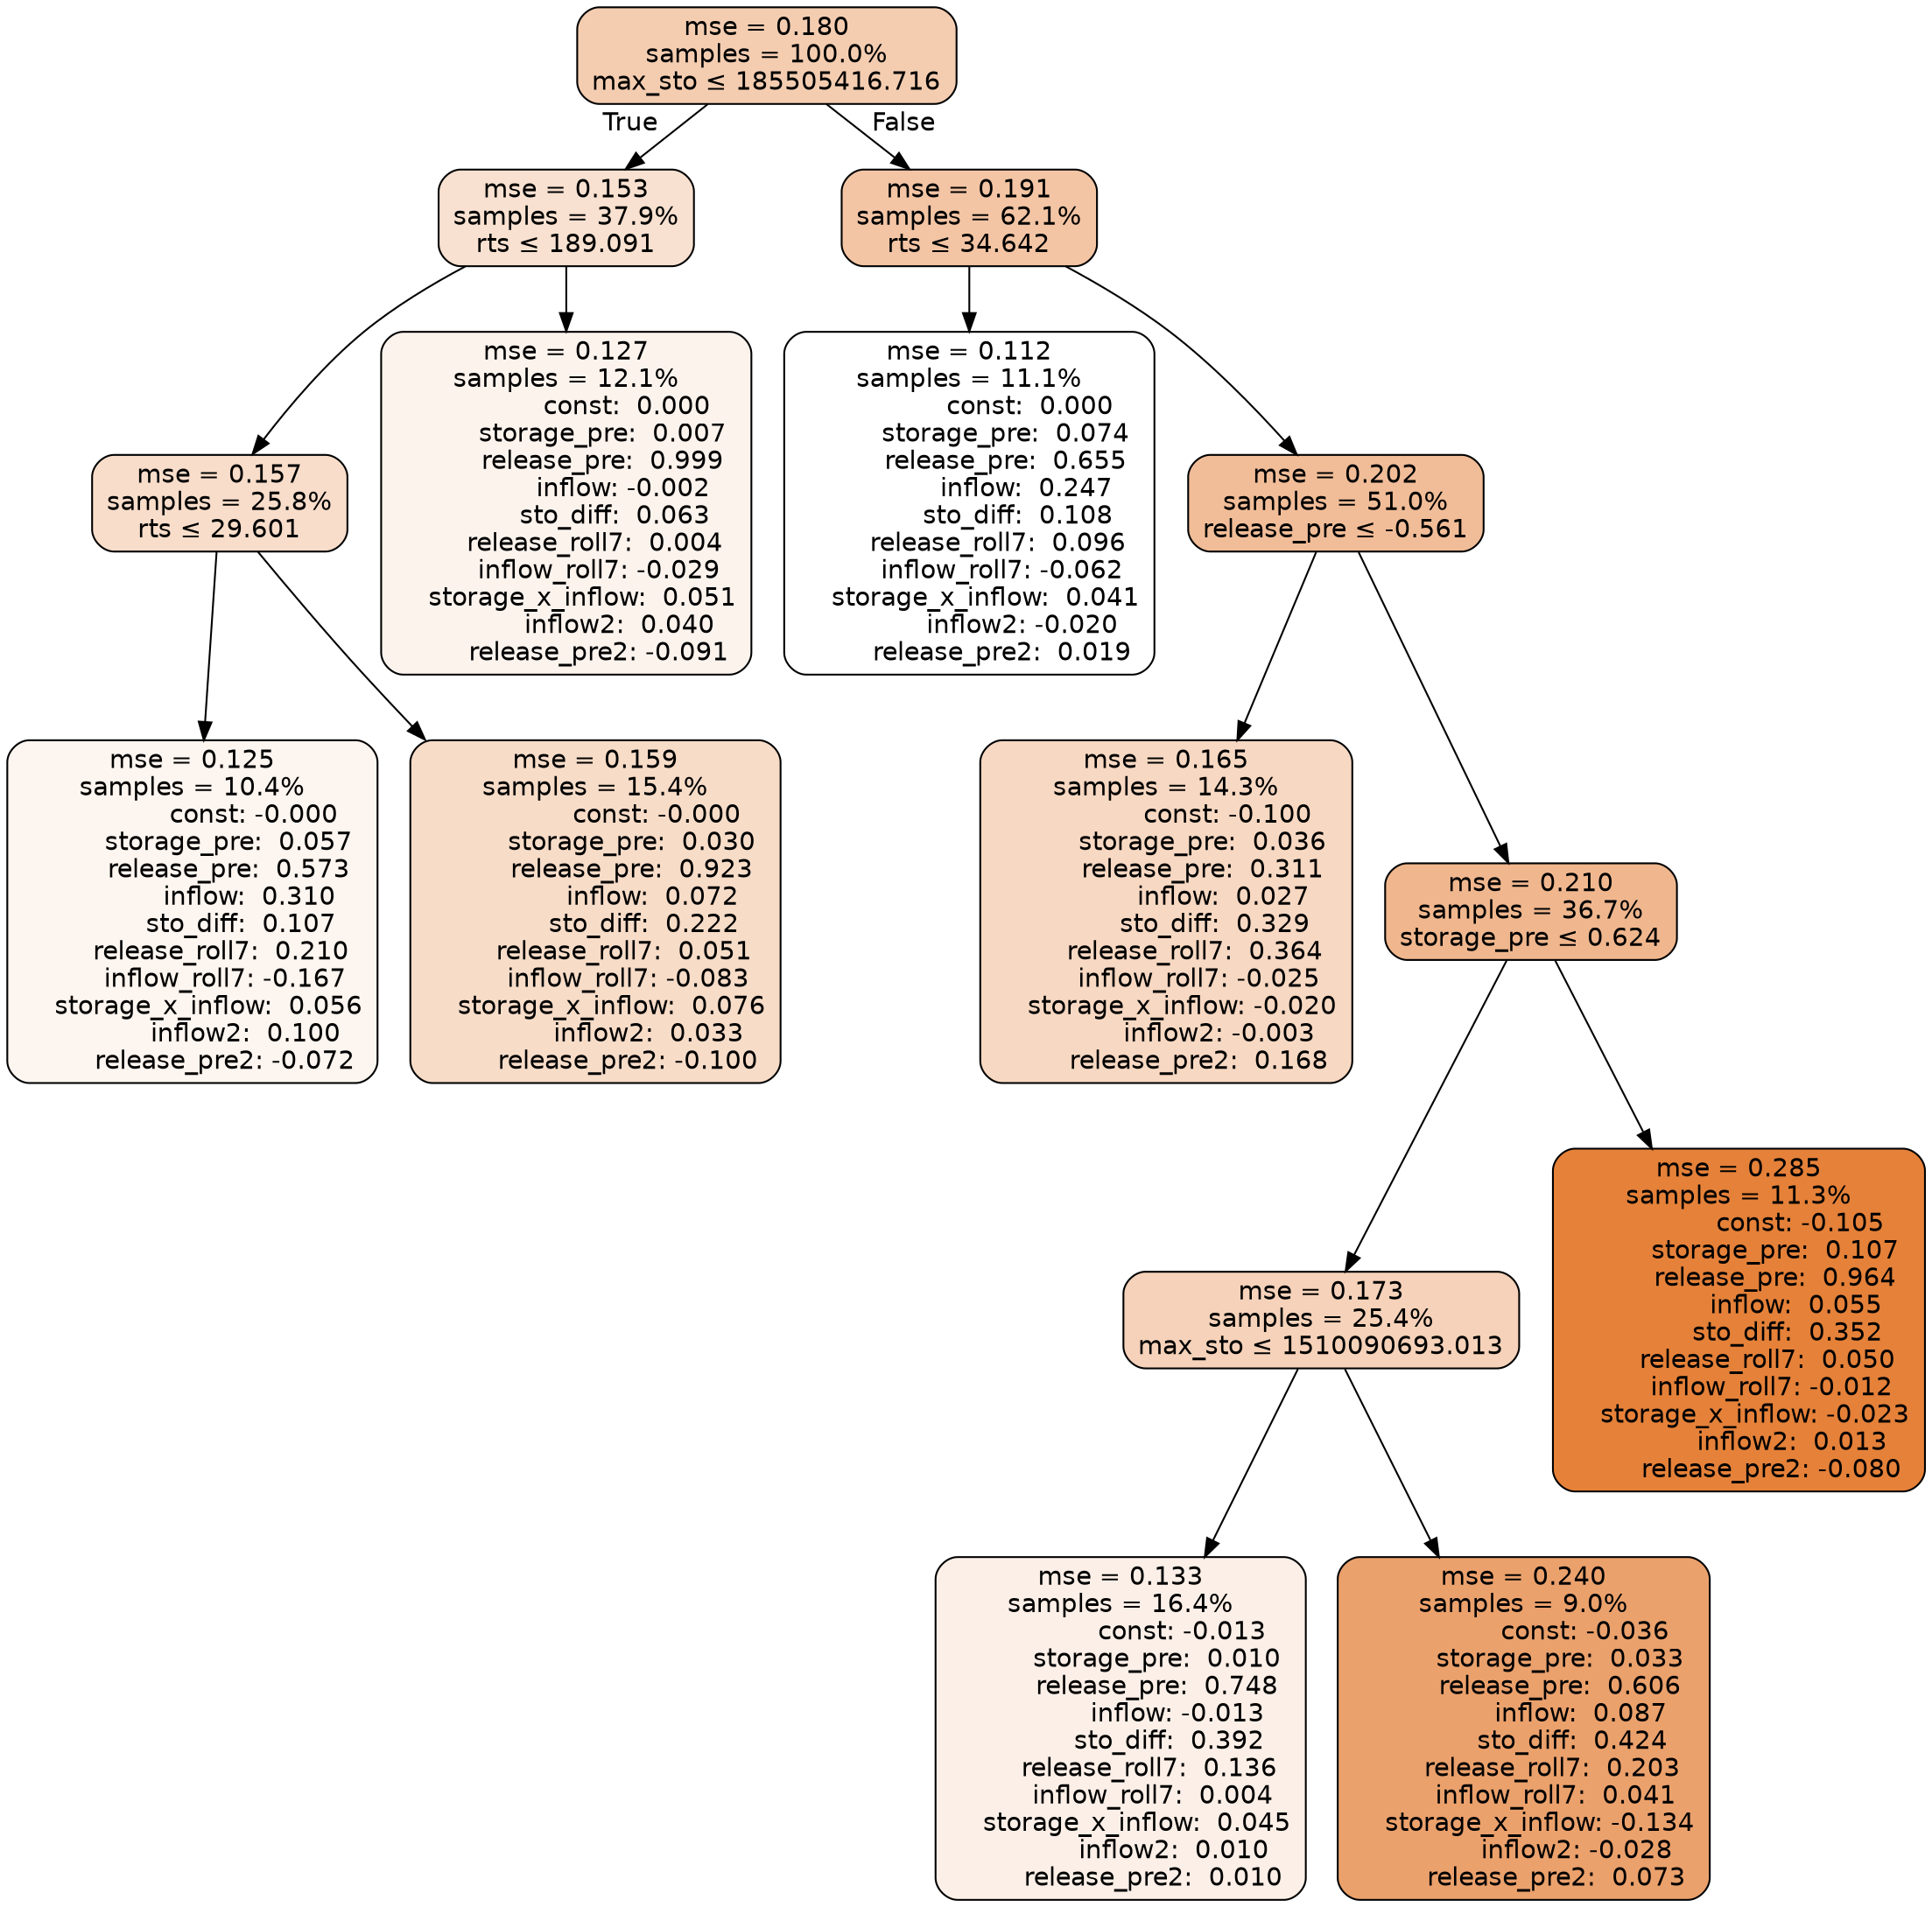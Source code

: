 digraph tree {
bgcolor="transparent"
node [shape=rectangle, style="filled, rounded", color="black", fontname=helvetica] ;
edge [fontname=helvetica] ;
	"0" [label="mse = 0.180
samples = 100.0%
max_sto &le; 185505416.716", fillcolor="#f4cdb1"]
	"1" [label="mse = 0.153
samples = 37.9%
rts &le; 189.091", fillcolor="#f8e1d0"]
	"2" [label="mse = 0.157
samples = 25.8%
rts &le; 29.601", fillcolor="#f8ddca"]
	"3" [label="mse = 0.125
samples = 10.4%
               const: -0.000
         storage_pre:  0.057
         release_pre:  0.573
              inflow:  0.310
            sto_diff:  0.107
       release_roll7:  0.210
        inflow_roll7: -0.167
    storage_x_inflow:  0.056
             inflow2:  0.100
        release_pre2: -0.072", fillcolor="#fdf5ef"]
	"4" [label="mse = 0.159
samples = 15.4%
               const: -0.000
         storage_pre:  0.030
         release_pre:  0.923
              inflow:  0.072
            sto_diff:  0.222
       release_roll7:  0.051
        inflow_roll7: -0.083
    storage_x_inflow:  0.076
             inflow2:  0.033
        release_pre2: -0.100", fillcolor="#f7dcc8"]
	"5" [label="mse = 0.127
samples = 12.1%
               const:  0.000
         storage_pre:  0.007
         release_pre:  0.999
              inflow: -0.002
            sto_diff:  0.063
       release_roll7:  0.004
        inflow_roll7: -0.029
    storage_x_inflow:  0.051
             inflow2:  0.040
        release_pre2: -0.091", fillcolor="#fcf3ed"]
	"6" [label="mse = 0.191
samples = 62.1%
rts &le; 34.642", fillcolor="#f3c5a4"]
	"7" [label="mse = 0.112
samples = 11.1%
               const:  0.000
         storage_pre:  0.074
         release_pre:  0.655
              inflow:  0.247
            sto_diff:  0.108
       release_roll7:  0.096
        inflow_roll7: -0.062
    storage_x_inflow:  0.041
             inflow2: -0.020
        release_pre2:  0.019", fillcolor="#ffffff"]
	"8" [label="mse = 0.202
samples = 51.0%
release_pre &le; -0.561", fillcolor="#f1bd98"]
	"9" [label="mse = 0.165
samples = 14.3%
               const: -0.100
         storage_pre:  0.036
         release_pre:  0.311
              inflow:  0.027
            sto_diff:  0.329
       release_roll7:  0.364
        inflow_roll7: -0.025
    storage_x_inflow: -0.020
             inflow2: -0.003
        release_pre2:  0.168", fillcolor="#f7d8c2"]
	"10" [label="mse = 0.210
samples = 36.7%
storage_pre &le; 0.624", fillcolor="#f0b78e"]
	"11" [label="mse = 0.173
samples = 25.4%
max_sto &le; 1510090693.013", fillcolor="#f5d2b9"]
	"12" [label="mse = 0.133
samples = 16.4%
               const: -0.013
         storage_pre:  0.010
         release_pre:  0.748
              inflow: -0.013
            sto_diff:  0.392
       release_roll7:  0.136
        inflow_roll7:  0.004
    storage_x_inflow:  0.045
             inflow2:  0.010
        release_pre2:  0.010", fillcolor="#fbefe7"]
	"13" [label="mse = 0.240
samples = 9.0%
               const: -0.036
         storage_pre:  0.033
         release_pre:  0.606
              inflow:  0.087
            sto_diff:  0.424
       release_roll7:  0.203
        inflow_roll7:  0.041
    storage_x_inflow: -0.134
             inflow2: -0.028
        release_pre2:  0.073", fillcolor="#eba16c"]
	"14" [label="mse = 0.285
samples = 11.3%
               const: -0.105
         storage_pre:  0.107
         release_pre:  0.964
              inflow:  0.055
            sto_diff:  0.352
       release_roll7:  0.050
        inflow_roll7: -0.012
    storage_x_inflow: -0.023
             inflow2:  0.013
        release_pre2: -0.080", fillcolor="#e58139"]

	"0" -> "1" [labeldistance=2.5, labelangle=45, headlabel="True"]
	"1" -> "2"
	"2" -> "3"
	"2" -> "4"
	"1" -> "5"
	"0" -> "6" [labeldistance=2.5, labelangle=-45, headlabel="False"]
	"6" -> "7"
	"6" -> "8"
	"8" -> "9"
	"8" -> "10"
	"10" -> "11"
	"11" -> "12"
	"11" -> "13"
	"10" -> "14"
}
